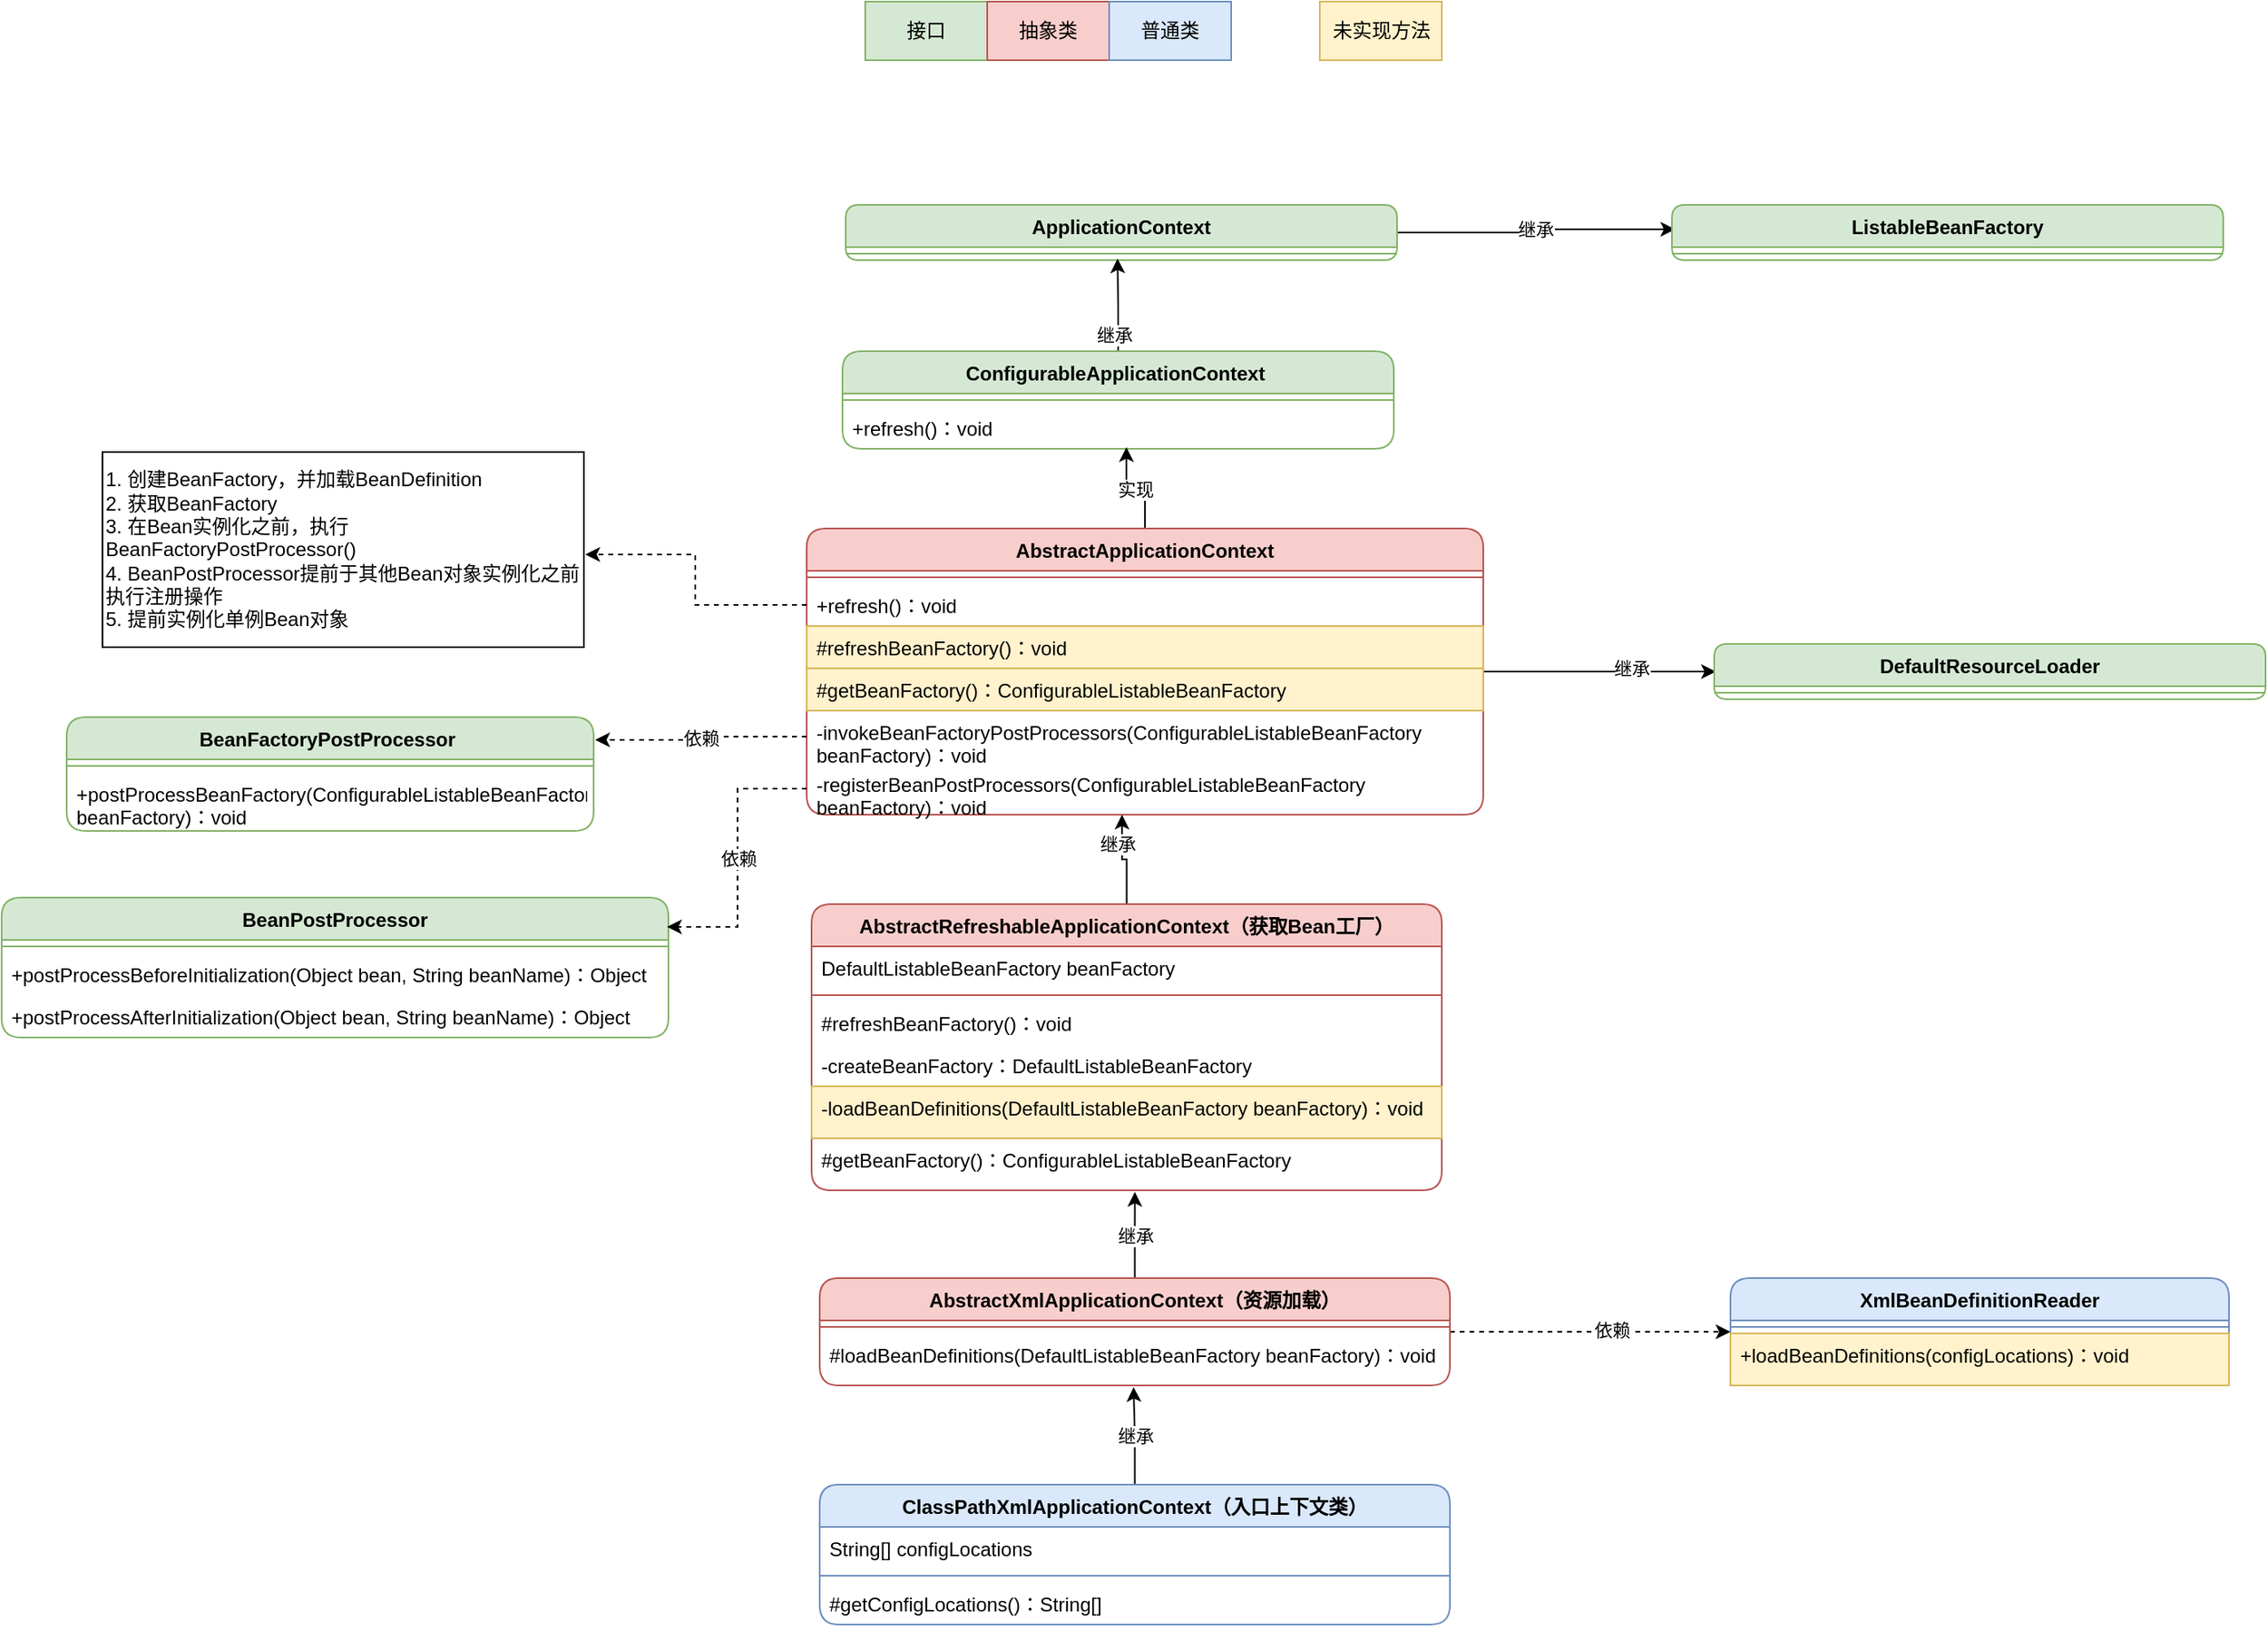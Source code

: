 <mxfile version="20.8.18" type="device"><diagram name="第 1 页" id="YKpXGXSRvrmYuHFzQqNh"><mxGraphModel dx="1434" dy="764" grid="0" gridSize="9" guides="1" tooltips="1" connect="0" arrows="1" fold="1" page="1" pageScale="1" pageWidth="3300" pageHeight="4681" math="0" shadow="0"><root><mxCell id="0"/><mxCell id="1" parent="0"/><mxCell id="0Z0QqaGcZ4MCmU5Xq5ka-32" value="BeanPostProcessor" style="swimlane;fontStyle=1;align=center;verticalAlign=top;childLayout=stackLayout;horizontal=1;startSize=26;horizontalStack=0;resizeParent=1;resizeParentMax=0;resizeLast=0;collapsible=1;marginBottom=0;rounded=1;fillStyle=solid;fillColor=#d5e8d4;strokeColor=#82b366;" parent="1" vertex="1"><mxGeometry x="186" y="557" width="410" height="86" as="geometry"><mxRectangle x="62" y="302" width="349" height="24" as="alternateBounds"/></mxGeometry></mxCell><mxCell id="0Z0QqaGcZ4MCmU5Xq5ka-130" value="" style="line;strokeWidth=1;fillColor=none;align=left;verticalAlign=middle;spacingTop=-1;spacingLeft=3;spacingRight=3;rotatable=0;labelPosition=right;points=[];portConstraint=eastwest;strokeColor=inherit;rounded=1;fillStyle=solid;" parent="0Z0QqaGcZ4MCmU5Xq5ka-32" vertex="1"><mxGeometry y="26" width="410" height="8" as="geometry"/></mxCell><mxCell id="0Z0QqaGcZ4MCmU5Xq5ka-35" value="+postProcessBeforeInitialization(Object bean, String beanName)：Object" style="text;strokeColor=none;fillColor=none;align=left;verticalAlign=top;spacingLeft=4;spacingRight=4;overflow=hidden;rotatable=0;points=[[0,0.5],[1,0.5]];portConstraint=eastwest;" parent="0Z0QqaGcZ4MCmU5Xq5ka-32" vertex="1"><mxGeometry y="34" width="410" height="26" as="geometry"/></mxCell><mxCell id="0Z0QqaGcZ4MCmU5Xq5ka-33" value="+postProcessAfterInitialization(Object bean, String beanName)：Object" style="text;strokeColor=none;fillColor=none;align=left;verticalAlign=top;spacingLeft=4;spacingRight=4;overflow=hidden;rotatable=0;points=[[0,0.5],[1,0.5]];portConstraint=eastwest;" parent="0Z0QqaGcZ4MCmU5Xq5ka-32" vertex="1"><mxGeometry y="60" width="410" height="26" as="geometry"/></mxCell><mxCell id="0Z0QqaGcZ4MCmU5Xq5ka-200" value="继承" style="edgeStyle=orthogonalEdgeStyle;rounded=0;sketch=0;orthogonalLoop=1;jettySize=auto;html=1;entryX=0.006;entryY=0.441;entryDx=0;entryDy=0;entryPerimeter=0;shadow=0;labelBorderColor=none;" parent="1" source="0Z0QqaGcZ4MCmU5Xq5ka-80" target="0Z0QqaGcZ4MCmU5Xq5ka-86" edge="1"><mxGeometry relative="1" as="geometry"/></mxCell><mxCell id="0Z0QqaGcZ4MCmU5Xq5ka-80" value="ApplicationContext" style="swimlane;fontStyle=1;align=center;verticalAlign=top;childLayout=stackLayout;horizontal=1;startSize=26;horizontalStack=0;resizeParent=1;resizeParentMax=0;resizeLast=0;collapsible=1;marginBottom=0;rounded=1;fillStyle=solid;fillColor=#d5e8d4;strokeColor=#82b366;" parent="1" vertex="1"><mxGeometry x="705" y="131" width="339" height="34" as="geometry"><mxRectangle x="708.25" y="156" width="349" height="24" as="alternateBounds"/></mxGeometry></mxCell><mxCell id="0Z0QqaGcZ4MCmU5Xq5ka-138" value="" style="line;strokeWidth=1;fillColor=none;align=left;verticalAlign=middle;spacingTop=-1;spacingLeft=3;spacingRight=3;rotatable=0;labelPosition=right;points=[];portConstraint=eastwest;strokeColor=inherit;rounded=1;fillStyle=solid;" parent="0Z0QqaGcZ4MCmU5Xq5ka-80" vertex="1"><mxGeometry y="26" width="339" height="8" as="geometry"/></mxCell><mxCell id="0Z0QqaGcZ4MCmU5Xq5ka-86" value="ListableBeanFactory" style="swimlane;fontStyle=1;align=center;verticalAlign=top;childLayout=stackLayout;horizontal=1;startSize=26;horizontalStack=0;resizeParent=1;resizeParentMax=0;resizeLast=0;collapsible=1;marginBottom=0;rounded=1;fillStyle=solid;fillColor=#d5e8d4;strokeColor=#82b366;" parent="1" vertex="1"><mxGeometry x="1213" y="131" width="339" height="34" as="geometry"><mxRectangle x="719.25" y="63" width="349" height="24" as="alternateBounds"/></mxGeometry></mxCell><mxCell id="0Z0QqaGcZ4MCmU5Xq5ka-135" value="" style="line;strokeWidth=1;fillColor=none;align=left;verticalAlign=middle;spacingTop=-1;spacingLeft=3;spacingRight=3;rotatable=0;labelPosition=right;points=[];portConstraint=eastwest;strokeColor=inherit;rounded=1;fillStyle=solid;" parent="0Z0QqaGcZ4MCmU5Xq5ka-86" vertex="1"><mxGeometry y="26" width="339" height="8" as="geometry"/></mxCell><mxCell id="0Z0QqaGcZ4MCmU5Xq5ka-163" style="edgeStyle=orthogonalEdgeStyle;rounded=0;sketch=0;orthogonalLoop=1;jettySize=auto;html=1;entryX=0.493;entryY=0.875;entryDx=0;entryDy=0;entryPerimeter=0;shadow=0;labelBorderColor=none;" parent="1" source="0Z0QqaGcZ4MCmU5Xq5ka-88" target="0Z0QqaGcZ4MCmU5Xq5ka-138" edge="1"><mxGeometry relative="1" as="geometry"/></mxCell><mxCell id="0Z0QqaGcZ4MCmU5Xq5ka-164" value="继承" style="edgeLabel;html=1;align=center;verticalAlign=middle;resizable=0;points=[];" parent="0Z0QqaGcZ4MCmU5Xq5ka-163" vertex="1" connectable="0"><mxGeometry x="0.709" y="-1" relative="1" as="geometry"><mxPoint x="-3" y="38" as="offset"/></mxGeometry></mxCell><mxCell id="0Z0QqaGcZ4MCmU5Xq5ka-88" value="ConfigurableApplicationContext " style="swimlane;fontStyle=1;align=center;verticalAlign=top;childLayout=stackLayout;horizontal=1;startSize=26;horizontalStack=0;resizeParent=1;resizeParentMax=0;resizeLast=0;collapsible=1;marginBottom=0;rounded=1;fillStyle=solid;fillColor=#d5e8d4;strokeColor=#82b366;" parent="1" vertex="1"><mxGeometry x="703" y="221" width="339" height="60" as="geometry"><mxRectangle x="710" y="256" width="349" height="24" as="alternateBounds"/></mxGeometry></mxCell><mxCell id="0Z0QqaGcZ4MCmU5Xq5ka-134" value="" style="line;strokeWidth=1;fillColor=none;align=left;verticalAlign=middle;spacingTop=-1;spacingLeft=3;spacingRight=3;rotatable=0;labelPosition=right;points=[];portConstraint=eastwest;strokeColor=inherit;rounded=1;fillStyle=solid;" parent="0Z0QqaGcZ4MCmU5Xq5ka-88" vertex="1"><mxGeometry y="26" width="339" height="8" as="geometry"/></mxCell><mxCell id="0Z0QqaGcZ4MCmU5Xq5ka-96" value="+refresh()：void" style="text;strokeColor=none;fillColor=none;align=left;verticalAlign=top;spacingLeft=4;spacingRight=4;overflow=hidden;rotatable=0;points=[[0,0.5],[1,0.5]];portConstraint=eastwest;rounded=1;" parent="0Z0QqaGcZ4MCmU5Xq5ka-88" vertex="1"><mxGeometry y="34" width="339" height="26" as="geometry"/></mxCell><mxCell id="0Z0QqaGcZ4MCmU5Xq5ka-142" style="edgeStyle=orthogonalEdgeStyle;rounded=0;orthogonalLoop=1;jettySize=auto;html=1;entryX=0.003;entryY=0.5;entryDx=0;entryDy=0;entryPerimeter=0;" parent="1" source="0Z0QqaGcZ4MCmU5Xq5ka-97" target="0Z0QqaGcZ4MCmU5Xq5ka-140" edge="1"><mxGeometry relative="1" as="geometry"/></mxCell><mxCell id="0Z0QqaGcZ4MCmU5Xq5ka-143" value="继承" style="edgeLabel;html=1;align=center;verticalAlign=middle;resizable=0;points=[];" parent="0Z0QqaGcZ4MCmU5Xq5ka-142" vertex="1" connectable="0"><mxGeometry x="0.259" y="2" relative="1" as="geometry"><mxPoint x="1" as="offset"/></mxGeometry></mxCell><mxCell id="0Z0QqaGcZ4MCmU5Xq5ka-194" value="实现" style="edgeStyle=orthogonalEdgeStyle;rounded=0;sketch=0;orthogonalLoop=1;jettySize=auto;html=1;entryX=0.515;entryY=0.962;entryDx=0;entryDy=0;entryPerimeter=0;shadow=0;labelBorderColor=none;" parent="1" source="0Z0QqaGcZ4MCmU5Xq5ka-97" target="0Z0QqaGcZ4MCmU5Xq5ka-96" edge="1"><mxGeometry relative="1" as="geometry"/></mxCell><mxCell id="0Z0QqaGcZ4MCmU5Xq5ka-97" value="AbstractApplicationContext" style="swimlane;fontStyle=1;align=center;verticalAlign=top;childLayout=stackLayout;horizontal=1;startSize=26;horizontalStack=0;resizeParent=1;resizeParentMax=0;resizeLast=0;collapsible=1;marginBottom=0;rounded=1;fillStyle=solid;fillColor=#f8cecc;strokeColor=#b85450;" parent="1" vertex="1"><mxGeometry x="681" y="330" width="416" height="176" as="geometry"><mxRectangle x="704" y="419" width="349" height="24" as="alternateBounds"/></mxGeometry></mxCell><mxCell id="0Z0QqaGcZ4MCmU5Xq5ka-133" value="" style="line;strokeWidth=1;fillColor=none;align=left;verticalAlign=middle;spacingTop=-1;spacingLeft=3;spacingRight=3;rotatable=0;labelPosition=right;points=[];portConstraint=eastwest;strokeColor=inherit;rounded=1;fillStyle=solid;" parent="0Z0QqaGcZ4MCmU5Xq5ka-97" vertex="1"><mxGeometry y="26" width="416" height="8" as="geometry"/></mxCell><mxCell id="0Z0QqaGcZ4MCmU5Xq5ka-106" value="+refresh()：void" style="text;align=left;verticalAlign=top;spacingLeft=4;spacingRight=4;overflow=hidden;rotatable=0;points=[[0,0.5],[1,0.5]];portConstraint=eastwest;" parent="0Z0QqaGcZ4MCmU5Xq5ka-97" vertex="1"><mxGeometry y="34" width="416" height="26" as="geometry"/></mxCell><mxCell id="0Z0QqaGcZ4MCmU5Xq5ka-98" value="#refreshBeanFactory()：void" style="text;strokeColor=#d6b656;fillColor=#fff2cc;align=left;verticalAlign=top;spacingLeft=4;spacingRight=4;overflow=hidden;rotatable=0;points=[[0,0.5],[1,0.5]];portConstraint=eastwest;" parent="0Z0QqaGcZ4MCmU5Xq5ka-97" vertex="1"><mxGeometry y="60" width="416" height="26" as="geometry"/></mxCell><mxCell id="0Z0QqaGcZ4MCmU5Xq5ka-99" value="#getBeanFactory()：ConfigurableListableBeanFactory" style="text;strokeColor=#d6b656;fillColor=#fff2cc;align=left;verticalAlign=top;spacingLeft=4;spacingRight=4;overflow=hidden;rotatable=0;points=[[0,0.5],[1,0.5]];portConstraint=eastwest;" parent="0Z0QqaGcZ4MCmU5Xq5ka-97" vertex="1"><mxGeometry y="86" width="416" height="26" as="geometry"/></mxCell><mxCell id="0Z0QqaGcZ4MCmU5Xq5ka-110" value="-invokeBeanFactoryPostProcessors(ConfigurableListableBeanFactory beanFactory)：void" style="text;align=left;verticalAlign=top;spacingLeft=4;spacingRight=4;overflow=hidden;rotatable=0;points=[[0,0.5],[1,0.5]];portConstraint=eastwest;whiteSpace=wrap;" parent="0Z0QqaGcZ4MCmU5Xq5ka-97" vertex="1"><mxGeometry y="112" width="416" height="32" as="geometry"/></mxCell><mxCell id="0Z0QqaGcZ4MCmU5Xq5ka-111" value="-registerBeanPostProcessors(ConfigurableListableBeanFactory beanFactory)：void" style="text;align=left;verticalAlign=top;spacingLeft=4;spacingRight=4;overflow=hidden;rotatable=0;points=[[0,0.5],[1,0.5]];portConstraint=eastwest;whiteSpace=wrap;" parent="0Z0QqaGcZ4MCmU5Xq5ka-97" vertex="1"><mxGeometry y="144" width="416" height="32" as="geometry"/></mxCell><mxCell id="0Z0QqaGcZ4MCmU5Xq5ka-129" value="BeanFactoryPostProcessor " style="swimlane;fontStyle=1;align=center;verticalAlign=top;childLayout=stackLayout;horizontal=1;startSize=26;horizontalStack=0;resizeParent=1;resizeParentMax=0;resizeLast=0;collapsible=1;marginBottom=0;rounded=1;fillStyle=solid;strokeColor=#82b366;whiteSpace=wrap;fillColor=#d5e8d4;" parent="1" vertex="1"><mxGeometry x="226" y="446" width="324" height="70" as="geometry"><mxRectangle x="252" y="385" width="273" height="21" as="alternateBounds"/></mxGeometry></mxCell><mxCell id="0Z0QqaGcZ4MCmU5Xq5ka-136" value="" style="line;strokeWidth=1;fillColor=none;align=left;verticalAlign=middle;spacingTop=-1;spacingLeft=3;spacingRight=3;rotatable=0;labelPosition=right;points=[];portConstraint=eastwest;strokeColor=inherit;rounded=1;fillStyle=solid;" parent="0Z0QqaGcZ4MCmU5Xq5ka-129" vertex="1"><mxGeometry y="26" width="324" height="8" as="geometry"/></mxCell><mxCell id="0Z0QqaGcZ4MCmU5Xq5ka-131" value="+postProcessBeanFactory(ConfigurableListableBeanFactory beanFactory)：void" style="text;strokeColor=none;fillColor=none;align=left;verticalAlign=top;spacingLeft=4;spacingRight=4;overflow=hidden;rotatable=0;points=[[0,0.5],[1,0.5]];portConstraint=eastwest;whiteSpace=wrap;" parent="0Z0QqaGcZ4MCmU5Xq5ka-129" vertex="1"><mxGeometry y="34" width="324" height="36" as="geometry"/></mxCell><mxCell id="0Z0QqaGcZ4MCmU5Xq5ka-140" value="DefaultResourceLoader" style="swimlane;fontStyle=1;align=center;verticalAlign=top;childLayout=stackLayout;horizontal=1;startSize=26;horizontalStack=0;resizeParent=1;resizeParentMax=0;resizeLast=0;collapsible=1;marginBottom=0;rounded=1;fillStyle=solid;fillColor=#d5e8d4;strokeColor=#82b366;" parent="1" vertex="1"><mxGeometry x="1239" y="401" width="339" height="34" as="geometry"><mxRectangle x="1193" y="463" width="349" height="24" as="alternateBounds"/></mxGeometry></mxCell><mxCell id="0Z0QqaGcZ4MCmU5Xq5ka-141" value="" style="line;strokeWidth=1;fillColor=none;align=left;verticalAlign=middle;spacingTop=-1;spacingLeft=3;spacingRight=3;rotatable=0;labelPosition=right;points=[];portConstraint=eastwest;strokeColor=inherit;rounded=1;fillStyle=solid;" parent="0Z0QqaGcZ4MCmU5Xq5ka-140" vertex="1"><mxGeometry y="26" width="339" height="8" as="geometry"/></mxCell><mxCell id="0Z0QqaGcZ4MCmU5Xq5ka-155" style="edgeStyle=orthogonalEdgeStyle;rounded=0;orthogonalLoop=1;jettySize=auto;html=1;entryX=0.466;entryY=1;entryDx=0;entryDy=0;entryPerimeter=0;" parent="1" source="0Z0QqaGcZ4MCmU5Xq5ka-144" target="0Z0QqaGcZ4MCmU5Xq5ka-111" edge="1"><mxGeometry relative="1" as="geometry"/></mxCell><mxCell id="0Z0QqaGcZ4MCmU5Xq5ka-156" value="继承" style="edgeLabel;html=1;align=center;verticalAlign=middle;resizable=0;points=[];" parent="0Z0QqaGcZ4MCmU5Xq5ka-155" vertex="1" connectable="0"><mxGeometry x="0.407" y="3" relative="1" as="geometry"><mxPoint as="offset"/></mxGeometry></mxCell><mxCell id="0Z0QqaGcZ4MCmU5Xq5ka-144" value="AbstractRefreshableApplicationContext（获取Bean工厂）" style="swimlane;fontStyle=1;align=center;verticalAlign=top;childLayout=stackLayout;horizontal=1;startSize=26;horizontalStack=0;resizeParent=1;resizeParentMax=0;resizeLast=0;collapsible=1;marginBottom=0;rounded=1;fillStyle=solid;fillColor=#f8cecc;strokeColor=#b85450;" parent="1" vertex="1"><mxGeometry x="684" y="561" width="387.5" height="176" as="geometry"><mxRectangle x="696" y="544" width="349" height="24" as="alternateBounds"/></mxGeometry></mxCell><mxCell id="0Z0QqaGcZ4MCmU5Xq5ka-177" value="DefaultListableBeanFactory beanFactory" style="text;strokeColor=none;fillColor=none;align=left;verticalAlign=top;spacingLeft=4;spacingRight=4;overflow=hidden;rotatable=0;points=[[0,0.5],[1,0.5]];portConstraint=eastwest;" parent="0Z0QqaGcZ4MCmU5Xq5ka-144" vertex="1"><mxGeometry y="26" width="387.5" height="26" as="geometry"/></mxCell><mxCell id="0Z0QqaGcZ4MCmU5Xq5ka-145" value="" style="line;strokeWidth=1;fillColor=none;align=left;verticalAlign=middle;spacingTop=-1;spacingLeft=3;spacingRight=3;rotatable=0;labelPosition=right;points=[];portConstraint=eastwest;strokeColor=inherit;rounded=1;fillStyle=solid;" parent="0Z0QqaGcZ4MCmU5Xq5ka-144" vertex="1"><mxGeometry y="52" width="387.5" height="8" as="geometry"/></mxCell><mxCell id="0Z0QqaGcZ4MCmU5Xq5ka-147" value="#refreshBeanFactory()：void" style="text;align=left;verticalAlign=top;spacingLeft=4;spacingRight=4;overflow=hidden;rotatable=0;points=[[0,0.5],[1,0.5]];portConstraint=eastwest;" parent="0Z0QqaGcZ4MCmU5Xq5ka-144" vertex="1"><mxGeometry y="60" width="387.5" height="26" as="geometry"/></mxCell><mxCell id="0Z0QqaGcZ4MCmU5Xq5ka-148" value="-createBeanFactory：DefaultListableBeanFactory " style="text;align=left;verticalAlign=top;spacingLeft=4;spacingRight=4;overflow=hidden;rotatable=0;points=[[0,0.5],[1,0.5]];portConstraint=eastwest;" parent="0Z0QqaGcZ4MCmU5Xq5ka-144" vertex="1"><mxGeometry y="86" width="387.5" height="26" as="geometry"/></mxCell><mxCell id="0Z0QqaGcZ4MCmU5Xq5ka-149" value="-loadBeanDefinitions(DefaultListableBeanFactory beanFactory)：void" style="text;strokeColor=#d6b656;fillColor=#fff2cc;align=left;verticalAlign=top;spacingLeft=4;spacingRight=4;overflow=hidden;rotatable=0;points=[[0,0.5],[1,0.5]];portConstraint=eastwest;whiteSpace=wrap;" parent="0Z0QqaGcZ4MCmU5Xq5ka-144" vertex="1"><mxGeometry y="112" width="387.5" height="32" as="geometry"/></mxCell><mxCell id="0Z0QqaGcZ4MCmU5Xq5ka-150" value="#getBeanFactory()：ConfigurableListableBeanFactory" style="text;align=left;verticalAlign=top;spacingLeft=4;spacingRight=4;overflow=hidden;rotatable=0;points=[[0,0.5],[1,0.5]];portConstraint=eastwest;whiteSpace=wrap;" parent="0Z0QqaGcZ4MCmU5Xq5ka-144" vertex="1"><mxGeometry y="144" width="387.5" height="32" as="geometry"/></mxCell><mxCell id="0Z0QqaGcZ4MCmU5Xq5ka-185" value="继承" style="edgeStyle=orthogonalEdgeStyle;rounded=0;sketch=0;orthogonalLoop=1;jettySize=auto;html=1;entryX=0.513;entryY=1.031;entryDx=0;entryDy=0;entryPerimeter=0;shadow=0;labelBorderColor=none;" parent="1" source="0Z0QqaGcZ4MCmU5Xq5ka-178" target="0Z0QqaGcZ4MCmU5Xq5ka-150" edge="1"><mxGeometry relative="1" as="geometry"/></mxCell><mxCell id="0Z0QqaGcZ4MCmU5Xq5ka-206" value="" style="edgeStyle=orthogonalEdgeStyle;rounded=0;sketch=0;orthogonalLoop=1;jettySize=auto;html=1;shadow=0;labelBorderColor=none;dashed=1;" parent="1" source="0Z0QqaGcZ4MCmU5Xq5ka-178" target="0Z0QqaGcZ4MCmU5Xq5ka-203" edge="1"><mxGeometry relative="1" as="geometry"/></mxCell><mxCell id="0Z0QqaGcZ4MCmU5Xq5ka-207" value="依赖" style="edgeLabel;html=1;align=center;verticalAlign=middle;resizable=0;points=[];" parent="0Z0QqaGcZ4MCmU5Xq5ka-206" vertex="1" connectable="0"><mxGeometry x="0.142" y="1" relative="1" as="geometry"><mxPoint x="1" as="offset"/></mxGeometry></mxCell><mxCell id="0Z0QqaGcZ4MCmU5Xq5ka-178" value="AbstractXmlApplicationContext（资源加载）" style="swimlane;fontStyle=1;align=center;verticalAlign=top;childLayout=stackLayout;horizontal=1;startSize=26;horizontalStack=0;resizeParent=1;resizeParentMax=0;resizeLast=0;collapsible=1;marginBottom=0;rounded=1;fillStyle=solid;fillColor=#f8cecc;strokeColor=#b85450;" parent="1" vertex="1"><mxGeometry x="689" y="791" width="387.5" height="66" as="geometry"><mxRectangle x="693" y="693" width="349" height="24" as="alternateBounds"/></mxGeometry></mxCell><mxCell id="0Z0QqaGcZ4MCmU5Xq5ka-180" value="" style="line;strokeWidth=1;fillColor=none;align=left;verticalAlign=middle;spacingTop=-1;spacingLeft=3;spacingRight=3;rotatable=0;labelPosition=right;points=[];portConstraint=eastwest;strokeColor=inherit;rounded=1;fillStyle=solid;" parent="0Z0QqaGcZ4MCmU5Xq5ka-178" vertex="1"><mxGeometry y="26" width="387.5" height="8" as="geometry"/></mxCell><mxCell id="0Z0QqaGcZ4MCmU5Xq5ka-183" value="#loadBeanDefinitions(DefaultListableBeanFactory beanFactory)：void" style="text;align=left;verticalAlign=top;spacingLeft=4;spacingRight=4;overflow=hidden;rotatable=0;points=[[0,0.5],[1,0.5]];portConstraint=eastwest;whiteSpace=wrap;" parent="0Z0QqaGcZ4MCmU5Xq5ka-178" vertex="1"><mxGeometry y="34" width="387.5" height="32" as="geometry"/></mxCell><mxCell id="0Z0QqaGcZ4MCmU5Xq5ka-193" value="继承" style="edgeStyle=orthogonalEdgeStyle;rounded=0;sketch=0;orthogonalLoop=1;jettySize=auto;html=1;shadow=0;labelBorderColor=none;entryX=0.498;entryY=1.031;entryDx=0;entryDy=0;entryPerimeter=0;" parent="1" source="0Z0QqaGcZ4MCmU5Xq5ka-186" target="0Z0QqaGcZ4MCmU5Xq5ka-183" edge="1"><mxGeometry relative="1" as="geometry"><mxPoint x="883.75" y="1044" as="targetPoint"/></mxGeometry></mxCell><mxCell id="0Z0QqaGcZ4MCmU5Xq5ka-186" value="ClassPathXmlApplicationContext（入口上下文类）" style="swimlane;fontStyle=1;align=center;verticalAlign=top;childLayout=stackLayout;horizontal=1;startSize=26;horizontalStack=0;resizeParent=1;resizeParentMax=0;resizeLast=0;collapsible=1;marginBottom=0;rounded=1;fillStyle=solid;fillColor=#dae8fc;strokeColor=#6c8ebf;" parent="1" vertex="1"><mxGeometry x="689" y="918" width="387.5" height="86" as="geometry"><mxRectangle x="693" y="842" width="349" height="24" as="alternateBounds"/></mxGeometry></mxCell><mxCell id="0Z0QqaGcZ4MCmU5Xq5ka-187" value="String[] configLocations " style="text;strokeColor=none;fillColor=none;align=left;verticalAlign=top;spacingLeft=4;spacingRight=4;overflow=hidden;rotatable=0;points=[[0,0.5],[1,0.5]];portConstraint=eastwest;" parent="0Z0QqaGcZ4MCmU5Xq5ka-186" vertex="1"><mxGeometry y="26" width="387.5" height="26" as="geometry"/></mxCell><mxCell id="0Z0QqaGcZ4MCmU5Xq5ka-188" value="" style="line;strokeWidth=1;fillColor=none;align=left;verticalAlign=middle;spacingTop=-1;spacingLeft=3;spacingRight=3;rotatable=0;labelPosition=right;points=[];portConstraint=eastwest;strokeColor=inherit;rounded=1;fillStyle=solid;" parent="0Z0QqaGcZ4MCmU5Xq5ka-186" vertex="1"><mxGeometry y="52" width="387.5" height="8" as="geometry"/></mxCell><mxCell id="0Z0QqaGcZ4MCmU5Xq5ka-189" value="#getConfigLocations()：String[] " style="text;align=left;verticalAlign=top;spacingLeft=4;spacingRight=4;overflow=hidden;rotatable=0;points=[[0,0.5],[1,0.5]];portConstraint=eastwest;" parent="0Z0QqaGcZ4MCmU5Xq5ka-186" vertex="1"><mxGeometry y="60" width="387.5" height="26" as="geometry"/></mxCell><mxCell id="0Z0QqaGcZ4MCmU5Xq5ka-196" value="接口" style="rounded=0;whiteSpace=wrap;html=1;fillStyle=solid;strokeColor=#82b366;fillColor=#d5e8d4;" parent="1" vertex="1"><mxGeometry x="717" y="6" width="75" height="36" as="geometry"/></mxCell><mxCell id="0Z0QqaGcZ4MCmU5Xq5ka-197" value="抽象类" style="rounded=0;whiteSpace=wrap;html=1;fillStyle=solid;strokeColor=#b85450;fillColor=#f8cecc;" parent="1" vertex="1"><mxGeometry x="792" y="6" width="75" height="36" as="geometry"/></mxCell><mxCell id="0Z0QqaGcZ4MCmU5Xq5ka-198" value="普通类" style="rounded=0;whiteSpace=wrap;html=1;fillStyle=solid;strokeColor=#6c8ebf;fillColor=#dae8fc;" parent="1" vertex="1"><mxGeometry x="867" y="6" width="75" height="36" as="geometry"/></mxCell><mxCell id="0Z0QqaGcZ4MCmU5Xq5ka-199" value="未实现方法" style="rounded=0;whiteSpace=wrap;html=1;fillStyle=solid;strokeColor=#d6b656;fillColor=#fff2cc;" parent="1" vertex="1"><mxGeometry x="996.5" y="6" width="75" height="36" as="geometry"/></mxCell><mxCell id="0Z0QqaGcZ4MCmU5Xq5ka-203" value="XmlBeanDefinitionReader" style="swimlane;fontStyle=1;align=center;verticalAlign=top;childLayout=stackLayout;horizontal=1;startSize=26;horizontalStack=0;resizeParent=1;resizeParentMax=0;resizeLast=0;collapsible=1;marginBottom=0;rounded=1;fillStyle=solid;fillColor=#dae8fc;strokeColor=#6c8ebf;" parent="1" vertex="1"><mxGeometry x="1249" y="791" width="306.5" height="66" as="geometry"><mxRectangle x="693" y="693" width="349" height="24" as="alternateBounds"/></mxGeometry></mxCell><mxCell id="0Z0QqaGcZ4MCmU5Xq5ka-204" value="" style="line;strokeWidth=1;fillColor=none;align=left;verticalAlign=middle;spacingTop=-1;spacingLeft=3;spacingRight=3;rotatable=0;labelPosition=right;points=[];portConstraint=eastwest;strokeColor=inherit;rounded=1;fillStyle=solid;" parent="0Z0QqaGcZ4MCmU5Xq5ka-203" vertex="1"><mxGeometry y="26" width="306.5" height="8" as="geometry"/></mxCell><mxCell id="0Z0QqaGcZ4MCmU5Xq5ka-205" value="+loadBeanDefinitions(configLocations)：void" style="text;strokeColor=#d6b656;fillColor=#fff2cc;align=left;verticalAlign=top;spacingLeft=4;spacingRight=4;overflow=hidden;rotatable=0;points=[[0,0.5],[1,0.5]];portConstraint=eastwest;whiteSpace=wrap;" parent="0Z0QqaGcZ4MCmU5Xq5ka-203" vertex="1"><mxGeometry y="34" width="306.5" height="32" as="geometry"/></mxCell><mxCell id="0Z0QqaGcZ4MCmU5Xq5ka-208" value="依赖" style="edgeStyle=orthogonalEdgeStyle;rounded=0;sketch=0;orthogonalLoop=1;jettySize=auto;html=1;entryX=1.003;entryY=0.2;entryDx=0;entryDy=0;entryPerimeter=0;shadow=0;dashed=1;labelBorderColor=none;" parent="1" source="0Z0QqaGcZ4MCmU5Xq5ka-110" target="0Z0QqaGcZ4MCmU5Xq5ka-129" edge="1"><mxGeometry relative="1" as="geometry"/></mxCell><mxCell id="0Z0QqaGcZ4MCmU5Xq5ka-209" value="依赖" style="edgeStyle=orthogonalEdgeStyle;rounded=0;sketch=0;orthogonalLoop=1;jettySize=auto;html=1;entryX=0.998;entryY=0.209;entryDx=0;entryDy=0;entryPerimeter=0;shadow=0;dashed=1;labelBorderColor=none;" parent="1" source="0Z0QqaGcZ4MCmU5Xq5ka-111" target="0Z0QqaGcZ4MCmU5Xq5ka-32" edge="1"><mxGeometry relative="1" as="geometry"/></mxCell><mxCell id="0Z0QqaGcZ4MCmU5Xq5ka-211" value="1. 创建BeanFactory，并加载BeanDefinition&lt;br&gt;2. 获取BeanFactory&lt;br&gt;3. 在Bean实例化之前，执行BeanFactoryPostProcessor()&lt;br&gt;4. BeanPostProcessor提前于其他Bean对象实例化之前执行注册操作&lt;br&gt;5. 提前实例化单例Bean对象" style="rounded=0;whiteSpace=wrap;html=1;fillStyle=solid;strokeColor=default;align=left;" parent="1" vertex="1"><mxGeometry x="248" y="283" width="296" height="120" as="geometry"/></mxCell><mxCell id="0Z0QqaGcZ4MCmU5Xq5ka-212" style="edgeStyle=orthogonalEdgeStyle;rounded=0;sketch=0;orthogonalLoop=1;jettySize=auto;html=1;entryX=1.003;entryY=0.525;entryDx=0;entryDy=0;entryPerimeter=0;shadow=0;dashed=1;labelBorderColor=none;" parent="1" source="0Z0QqaGcZ4MCmU5Xq5ka-106" target="0Z0QqaGcZ4MCmU5Xq5ka-211" edge="1"><mxGeometry relative="1" as="geometry"/></mxCell></root></mxGraphModel></diagram></mxfile>